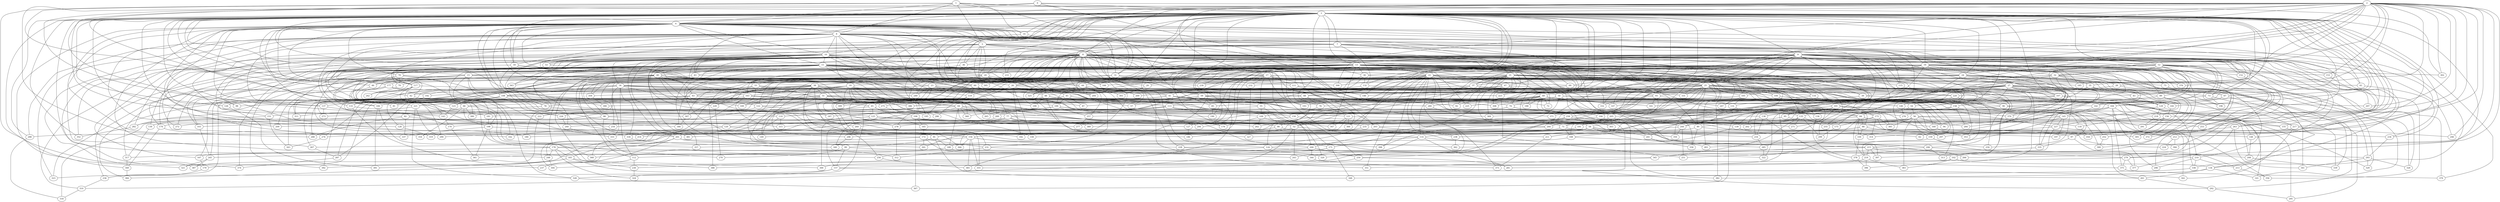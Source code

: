 strict graph "barabasi_albert_graph(400,3)" {
0;
1;
2;
3;
4;
5;
6;
7;
8;
9;
10;
11;
12;
13;
14;
15;
16;
17;
18;
19;
20;
21;
22;
23;
24;
25;
26;
27;
28;
29;
30;
31;
32;
33;
34;
35;
36;
37;
38;
39;
40;
41;
42;
43;
44;
45;
46;
47;
48;
49;
50;
51;
52;
53;
54;
55;
56;
57;
58;
59;
60;
61;
62;
63;
64;
65;
66;
67;
68;
69;
70;
71;
72;
73;
74;
75;
76;
77;
78;
79;
80;
81;
82;
83;
84;
85;
86;
87;
88;
89;
90;
91;
92;
93;
94;
95;
96;
97;
98;
99;
100;
101;
102;
103;
104;
105;
106;
107;
108;
109;
110;
111;
112;
113;
114;
115;
116;
117;
118;
119;
120;
121;
122;
123;
124;
125;
126;
127;
128;
129;
130;
131;
132;
133;
134;
135;
136;
137;
138;
139;
140;
141;
142;
143;
144;
145;
146;
147;
148;
149;
150;
151;
152;
153;
154;
155;
156;
157;
158;
159;
160;
161;
162;
163;
164;
165;
166;
167;
168;
169;
170;
171;
172;
173;
174;
175;
176;
177;
178;
179;
180;
181;
182;
183;
184;
185;
186;
187;
188;
189;
190;
191;
192;
193;
194;
195;
196;
197;
198;
199;
200;
201;
202;
203;
204;
205;
206;
207;
208;
209;
210;
211;
212;
213;
214;
215;
216;
217;
218;
219;
220;
221;
222;
223;
224;
225;
226;
227;
228;
229;
230;
231;
232;
233;
234;
235;
236;
237;
238;
239;
240;
241;
242;
243;
244;
245;
246;
247;
248;
249;
250;
251;
252;
253;
254;
255;
256;
257;
258;
259;
260;
261;
262;
263;
264;
265;
266;
267;
268;
269;
270;
271;
272;
273;
274;
275;
276;
277;
278;
279;
280;
281;
282;
283;
284;
285;
286;
287;
288;
289;
290;
291;
292;
293;
294;
295;
296;
297;
298;
299;
300;
301;
302;
303;
304;
305;
306;
307;
308;
309;
310;
311;
312;
313;
314;
315;
316;
317;
318;
319;
320;
321;
322;
323;
324;
325;
326;
327;
328;
329;
330;
331;
332;
333;
334;
335;
336;
337;
338;
339;
340;
341;
342;
343;
344;
345;
346;
347;
348;
349;
350;
351;
352;
353;
354;
355;
356;
357;
358;
359;
360;
361;
362;
363;
364;
365;
366;
367;
368;
369;
370;
371;
372;
373;
374;
375;
376;
377;
378;
379;
380;
381;
382;
383;
384;
385;
386;
387;
388;
389;
390;
391;
392;
393;
394;
395;
396;
397;
398;
399;
0 -- 334  [is_available=True, prob="0.237750380154"];
0 -- 3  [is_available=True, prob="0.80742834083"];
0 -- 4  [is_available=True, prob="0.268338736829"];
0 -- 302  [is_available=True, prob="0.249899820082"];
0 -- 30  [is_available=True, prob="0.834312093899"];
1 -- 3  [is_available=True, prob="1.0"];
1 -- 4  [is_available=True, prob="1.0"];
1 -- 5  [is_available=True, prob="1.0"];
1 -- 6  [is_available=True, prob="0.47204967684"];
1 -- 42  [is_available=True, prob="0.210148059477"];
1 -- 14  [is_available=True, prob="0.0699699851805"];
1 -- 387  [is_available=True, prob="0.156966044537"];
1 -- 110  [is_available=True, prob="1.0"];
1 -- 138  [is_available=True, prob="0.949975305709"];
1 -- 31  [is_available=True, prob="1.0"];
2 -- 258  [is_available=True, prob="1.0"];
2 -- 3  [is_available=True, prob="0.369786873216"];
2 -- 8  [is_available=True, prob="0.213693628305"];
2 -- 9  [is_available=True, prob="0.0264897063056"];
2 -- 138  [is_available=True, prob="1.0"];
2 -- 16  [is_available=True, prob="0.211185111238"];
2 -- 17  [is_available=True, prob="0.523317027693"];
2 -- 274  [is_available=True, prob="0.273914035552"];
2 -- 147  [is_available=True, prob="0.789133089731"];
2 -- 279  [is_available=True, prob="0.226683167481"];
2 -- 24  [is_available=True, prob="1.0"];
2 -- 153  [is_available=True, prob="0.446885661593"];
2 -- 27  [is_available=True, prob="1.0"];
2 -- 28  [is_available=True, prob="1.0"];
2 -- 32  [is_available=True, prob="1.0"];
2 -- 289  [is_available=True, prob="0.542360903952"];
2 -- 36  [is_available=True, prob="0.623101375373"];
2 -- 43  [is_available=True, prob="0.168558088263"];
2 -- 302  [is_available=True, prob="1.0"];
2 -- 306  [is_available=True, prob="1.0"];
2 -- 137  [is_available=True, prob="0.94103253362"];
2 -- 207  [is_available=True, prob="0.51397034194"];
2 -- 215  [is_available=True, prob="0.955710511659"];
2 -- 88  [is_available=True, prob="1.0"];
2 -- 217  [is_available=True, prob="0.91095362139"];
2 -- 354  [is_available=True, prob="0.000544442305698"];
2 -- 246  [is_available=True, prob="0.628694078815"];
2 -- 255  [is_available=True, prob="0.402116129776"];
3 -- 4  [is_available=True, prob="0.235768640478"];
3 -- 5  [is_available=True, prob="0.256113159202"];
3 -- 6  [is_available=True, prob="0.994674344531"];
3 -- 7  [is_available=True, prob="0.201720857627"];
3 -- 8  [is_available=True, prob="1.0"];
3 -- 9  [is_available=True, prob="1.0"];
3 -- 10  [is_available=True, prob="0.924394493302"];
3 -- 395  [is_available=True, prob="1.0"];
3 -- 12  [is_available=True, prob="1.0"];
3 -- 13  [is_available=True, prob="0.0388958885098"];
3 -- 14  [is_available=True, prob="1.0"];
3 -- 15  [is_available=True, prob="0.24335991014"];
3 -- 16  [is_available=True, prob="0.599849390884"];
3 -- 145  [is_available=True, prob="0.0383852991364"];
3 -- 18  [is_available=True, prob="0.923426820301"];
3 -- 19  [is_available=True, prob="0.227471930845"];
3 -- 24  [is_available=True, prob="0.620403470582"];
3 -- 132  [is_available=True, prob="0.167336607549"];
3 -- 156  [is_available=True, prob="0.894286655842"];
3 -- 29  [is_available=True, prob="1.0"];
3 -- 159  [is_available=True, prob="0.228816138838"];
3 -- 288  [is_available=True, prob="1.0"];
3 -- 162  [is_available=True, prob="0.111055761841"];
3 -- 35  [is_available=True, prob="1.0"];
3 -- 164  [is_available=True, prob="0.284642866126"];
3 -- 169  [is_available=True, prob="0.347419100955"];
3 -- 321  [is_available=True, prob="0.631113367889"];
3 -- 47  [is_available=True, prob="1.0"];
3 -- 52  [is_available=True, prob="0.137354722339"];
3 -- 201  [is_available=True, prob="0.797023644988"];
3 -- 180  [is_available=True, prob="1.0"];
3 -- 58  [is_available=True, prob="0.688713770142"];
3 -- 59  [is_available=True, prob="1.0"];
3 -- 60  [is_available=True, prob="0.552540145746"];
3 -- 61  [is_available=True, prob="0.577451384897"];
3 -- 224  [is_available=True, prob="0.796294179821"];
3 -- 346  [is_available=True, prob="1.0"];
3 -- 67  [is_available=True, prob="0.110434659796"];
3 -- 197  [is_available=True, prob="0.0588340960196"];
3 -- 199  [is_available=True, prob="0.936845994892"];
3 -- 140  [is_available=True, prob="1.0"];
3 -- 76  [is_available=True, prob="1.0"];
3 -- 205  [is_available=True, prob="0.768994584316"];
3 -- 352  [is_available=True, prob="0.239605828587"];
3 -- 185  [is_available=True, prob="0.517308478756"];
3 -- 332  [is_available=True, prob="0.616083702588"];
3 -- 218  [is_available=True, prob="1.0"];
3 -- 143  [is_available=True, prob="0.155371209242"];
3 -- 92  [is_available=True, prob="0.20253477151"];
3 -- 223  [is_available=True, prob="0.464228957992"];
3 -- 96  [is_available=True, prob="0.290081902256"];
3 -- 144  [is_available=True, prob="0.0693740432704"];
3 -- 226  [is_available=True, prob="1.0"];
3 -- 188  [is_available=True, prob="0.933150223913"];
3 -- 234  [is_available=True, prob="1.0"];
3 -- 107  [is_available=True, prob="0.23429365603"];
3 -- 146  [is_available=True, prob="0.868777346782"];
3 -- 113  [is_available=True, prob="0.605327022665"];
3 -- 371  [is_available=True, prob="0.316438162279"];
3 -- 117  [is_available=True, prob="1.0"];
3 -- 233  [is_available=True, prob="1.0"];
3 -- 248  [is_available=True, prob="0.988057511323"];
3 -- 379  [is_available=True, prob="0.83724465602"];
3 -- 124  [is_available=True, prob="0.27792129585"];
3 -- 126  [is_available=True, prob="0.77227840417"];
4 -- 5  [is_available=True, prob="0.537423795534"];
4 -- 6  [is_available=True, prob="1.0"];
4 -- 7  [is_available=True, prob="1.0"];
4 -- 10  [is_available=True, prob="0.0119881773438"];
4 -- 11  [is_available=True, prob="0.513535221817"];
4 -- 14  [is_available=True, prob="0.625485051564"];
4 -- 16  [is_available=True, prob="1.0"];
4 -- 18  [is_available=True, prob="0.552894157679"];
4 -- 284  [is_available=True, prob="1.0"];
4 -- 286  [is_available=True, prob="0.930686898515"];
4 -- 31  [is_available=True, prob="0.945598424065"];
4 -- 34  [is_available=True, prob="1.0"];
4 -- 198  [is_available=True, prob="0.15570457434"];
4 -- 42  [is_available=True, prob="0.873493531486"];
4 -- 257  [is_available=True, prob="0.0203618597963"];
4 -- 46  [is_available=True, prob="0.397331256846"];
4 -- 349  [is_available=True, prob="1.0"];
4 -- 50  [is_available=True, prob="0.450340834541"];
4 -- 128  [is_available=True, prob="0.0903223596196"];
4 -- 182  [is_available=True, prob="0.981745965893"];
4 -- 183  [is_available=True, prob="0.349842136413"];
4 -- 316  [is_available=True, prob="0.707076406172"];
4 -- 194  [is_available=True, prob="0.990649603031"];
4 -- 267  [is_available=True, prob="0.350401567332"];
4 -- 70  [is_available=True, prob="0.313612634381"];
4 -- 73  [is_available=True, prob="0.16899359595"];
4 -- 226  [is_available=True, prob="0.020731750859"];
4 -- 78  [is_available=True, prob="0.807070277721"];
4 -- 209  [is_available=True, prob="1.0"];
4 -- 212  [is_available=True, prob="0.677632717425"];
4 -- 85  [is_available=True, prob="0.199520135587"];
4 -- 216  [is_available=True, prob="1.0"];
4 -- 221  [is_available=True, prob="0.880262612615"];
4 -- 351  [is_available=True, prob="1.0"];
4 -- 98  [is_available=True, prob="1.0"];
4 -- 115  [is_available=True, prob="0.495046385066"];
4 -- 125  [is_available=True, prob="1.0"];
5 -- 167  [is_available=True, prob="0.567171002467"];
5 -- 8  [is_available=True, prob="1.0"];
5 -- 393  [is_available=True, prob="0.66408015567"];
5 -- 203  [is_available=True, prob="0.567606474658"];
5 -- 264  [is_available=True, prob="0.123032140736"];
5 -- 82  [is_available=True, prob="0.858139177949"];
5 -- 53  [is_available=True, prob="0.521545895569"];
5 -- 310  [is_available=True, prob="0.668754816291"];
5 -- 153  [is_available=True, prob="1.0"];
5 -- 36  [is_available=True, prob="0.30644154843"];
5 -- 59  [is_available=True, prob="0.937931878547"];
5 -- 231  [is_available=True, prob="0.787495081573"];
6 -- 134  [is_available=True, prob="0.491965802442"];
6 -- 7  [is_available=True, prob="1.0"];
6 -- 137  [is_available=True, prob="0.926456627488"];
6 -- 10  [is_available=True, prob="0.977547560779"];
6 -- 18  [is_available=True, prob="0.979835719832"];
6 -- 19  [is_available=True, prob="1.0"];
6 -- 22  [is_available=True, prob="0.98146306586"];
6 -- 26  [is_available=True, prob="0.711847623537"];
6 -- 31  [is_available=True, prob="0.167043609951"];
6 -- 288  [is_available=True, prob="1.0"];
6 -- 33  [is_available=True, prob="1.0"];
6 -- 41  [is_available=True, prob="0.705082342264"];
6 -- 170  [is_available=True, prob="0.033787425865"];
6 -- 48  [is_available=True, prob="1.0"];
6 -- 177  [is_available=True, prob="0.354109706203"];
6 -- 179  [is_available=True, prob="1.0"];
6 -- 56  [is_available=True, prob="0.506428961885"];
6 -- 60  [is_available=True, prob="0.887259669232"];
6 -- 323  [is_available=True, prob="1.0"];
6 -- 74  [is_available=True, prob="0.0885647545654"];
6 -- 204  [is_available=True, prob="0.0417946487296"];
6 -- 352  [is_available=True, prob="0.38526941806"];
6 -- 117  [is_available=True, prob="0.312578386845"];
6 -- 374  [is_available=True, prob="0.85969086926"];
6 -- 119  [is_available=True, prob="0.451499515021"];
7 -- 161  [is_available=True, prob="0.409307538553"];
7 -- 38  [is_available=True, prob="0.191483820111"];
7 -- 9  [is_available=True, prob="0.675295745496"];
7 -- 151  [is_available=True, prob="0.498998763183"];
7 -- 12  [is_available=True, prob="0.0490806063074"];
7 -- 241  [is_available=True, prob="0.353471173527"];
7 -- 20  [is_available=True, prob="0.216450834202"];
7 -- 21  [is_available=True, prob="0.736136917798"];
7 -- 246  [is_available=True, prob="0.476817401007"];
7 -- 23  [is_available=True, prob="1.0"];
7 -- 132  [is_available=True, prob="1.0"];
7 -- 282  [is_available=True, prob="0.350220592554"];
8 -- 388  [is_available=True, prob="0.178901225708"];
8 -- 263  [is_available=True, prob="0.7011456728"];
8 -- 392  [is_available=True, prob="0.294379478586"];
8 -- 393  [is_available=True, prob="1.0"];
8 -- 11  [is_available=True, prob="1.0"];
8 -- 140  [is_available=True, prob="0.414571986838"];
8 -- 13  [is_available=True, prob="1.0"];
8 -- 17  [is_available=True, prob="1.0"];
8 -- 146  [is_available=True, prob="0.590272040401"];
8 -- 19  [is_available=True, prob="0.495877527893"];
8 -- 20  [is_available=True, prob="0.474914534986"];
8 -- 22  [is_available=True, prob="0.498500376702"];
8 -- 24  [is_available=True, prob="0.177221000945"];
8 -- 26  [is_available=True, prob="0.95429859391"];
8 -- 325  [is_available=True, prob="0.429518981308"];
8 -- 33  [is_available=True, prob="0.442971424562"];
8 -- 36  [is_available=True, prob="1.0"];
8 -- 38  [is_available=True, prob="1.0"];
8 -- 39  [is_available=True, prob="0.457005098702"];
8 -- 40  [is_available=True, prob="1.0"];
8 -- 47  [is_available=True, prob="1.0"];
8 -- 308  [is_available=True, prob="0.193113867068"];
8 -- 53  [is_available=True, prob="0.877168377121"];
8 -- 312  [is_available=True, prob="0.0381364664035"];
8 -- 57  [is_available=True, prob="0.814091860658"];
8 -- 223  [is_available=True, prob="0.925555790488"];
8 -- 193  [is_available=True, prob="0.0753128657789"];
8 -- 195  [is_available=True, prob="0.371613154466"];
8 -- 69  [is_available=True, prob="0.104466258297"];
8 -- 70  [is_available=True, prob="0.8894023314"];
8 -- 75  [is_available=True, prob="0.914597804074"];
8 -- 269  [is_available=True, prob="0.4148521378"];
8 -- 80  [is_available=True, prob="0.598723776391"];
8 -- 249  [is_available=True, prob="0.377469072945"];
8 -- 228  [is_available=True, prob="1.0"];
8 -- 335  [is_available=True, prob="0.0275452164628"];
8 -- 93  [is_available=True, prob="0.503832064659"];
8 -- 130  [is_available=True, prob="1.0"];
8 -- 97  [is_available=True, prob="0.83418277859"];
8 -- 148  [is_available=True, prob="0.428517078261"];
8 -- 229  [is_available=True, prob="0.255931247417"];
8 -- 131  [is_available=True, prob="0.632732466386"];
8 -- 166  [is_available=True, prob="1.0"];
8 -- 102  [is_available=True, prob="0.0822441497871"];
8 -- 357  [is_available=True, prob="0.934730167029"];
8 -- 105  [is_available=True, prob="0.849818158672"];
8 -- 106  [is_available=True, prob="0.0454539974635"];
8 -- 363  [is_available=True, prob="0.420944922895"];
8 -- 111  [is_available=True, prob="0.861593065741"];
8 -- 240  [is_available=True, prob="0.203453372036"];
8 -- 116  [is_available=True, prob="0.510716970982"];
8 -- 374  [is_available=True, prob="0.243924123891"];
8 -- 233  [is_available=True, prob="0.494527424495"];
8 -- 121  [is_available=True, prob="1.0"];
8 -- 123  [is_available=True, prob="0.00131434032519"];
9 -- 12  [is_available=True, prob="0.416481155699"];
9 -- 13  [is_available=True, prob="0.570908181105"];
9 -- 21  [is_available=True, prob="0.60996730884"];
9 -- 23  [is_available=True, prob="0.832493759684"];
9 -- 152  [is_available=True, prob="0.847250254793"];
9 -- 155  [is_available=True, prob="1.0"];
9 -- 29  [is_available=True, prob="1.0"];
9 -- 325  [is_available=True, prob="1.0"];
9 -- 27  [is_available=True, prob="0.937394506271"];
9 -- 37  [is_available=True, prob="0.516885455023"];
9 -- 263  [is_available=True, prob="0.20668745805"];
9 -- 44  [is_available=True, prob="0.735378412399"];
9 -- 49  [is_available=True, prob="0.384558659419"];
9 -- 54  [is_available=True, prob="0.614750651003"];
9 -- 185  [is_available=True, prob="1.0"];
9 -- 61  [is_available=True, prob="0.87940291779"];
9 -- 68  [is_available=True, prob="0.134989125496"];
9 -- 69  [is_available=True, prob="0.404178453295"];
9 -- 70  [is_available=True, prob="0.165977240981"];
9 -- 200  [is_available=True, prob="1.0"];
9 -- 331  [is_available=True, prob="0.65725407619"];
9 -- 204  [is_available=True, prob="0.633137718678"];
9 -- 207  [is_available=True, prob="0.807388264422"];
9 -- 336  [is_available=True, prob="0.765507905796"];
9 -- 211  [is_available=True, prob="1.0"];
9 -- 95  [is_available=True, prob="1.0"];
9 -- 228  [is_available=True, prob="0.814857433054"];
9 -- 101  [is_available=True, prob="0.33366454025"];
9 -- 230  [is_available=True, prob="1.0"];
9 -- 367  [is_available=True, prob="0.511823308986"];
9 -- 115  [is_available=True, prob="0.0245781997972"];
9 -- 376  [is_available=True, prob="0.974147791894"];
9 -- 250  [is_available=True, prob="0.235643221755"];
9 -- 379  [is_available=True, prob="0.878750038449"];
10 -- 11  [is_available=True, prob="1.0"];
10 -- 150  [is_available=True, prob="0.83106572806"];
10 -- 152  [is_available=True, prob="0.1218289445"];
10 -- 25  [is_available=True, prob="0.285535730357"];
10 -- 363  [is_available=True, prob="0.575317027478"];
10 -- 260  [is_available=True, prob="0.390196451177"];
10 -- 32  [is_available=True, prob="0.619347799891"];
10 -- 34  [is_available=True, prob="1.0"];
10 -- 38  [is_available=True, prob="0.562576801986"];
10 -- 43  [is_available=True, prob="0.564386610541"];
10 -- 45  [is_available=True, prob="0.304318684221"];
10 -- 174  [is_available=True, prob="0.825335743345"];
10 -- 53  [is_available=True, prob="0.861291702078"];
10 -- 201  [is_available=True, prob="0.143962958221"];
10 -- 73  [is_available=True, prob="0.923951441609"];
10 -- 330  [is_available=True, prob="0.376232162193"];
10 -- 290  [is_available=True, prob="1.0"];
10 -- 79  [is_available=True, prob="0.260944345838"];
10 -- 225  [is_available=True, prob="0.303224838213"];
10 -- 98  [is_available=True, prob="0.86353842802"];
10 -- 107  [is_available=True, prob="0.522798277985"];
10 -- 239  [is_available=True, prob="1.0"];
10 -- 114  [is_available=True, prob="1.0"];
10 -- 244  [is_available=True, prob="0.0575577331039"];
10 -- 117  [is_available=True, prob="0.170155970506"];
10 -- 381  [is_available=True, prob="0.281831166615"];
10 -- 299  [is_available=True, prob="0.154181790778"];
11 -- 300  [is_available=True, prob="0.744396492881"];
11 -- 273  [is_available=True, prob="0.587335229146"];
11 -- 337  [is_available=True, prob="0.813899427815"];
11 -- 15  [is_available=True, prob="1.0"];
11 -- 272  [is_available=True, prob="0.747391747921"];
11 -- 17  [is_available=True, prob="0.989635405739"];
11 -- 20  [is_available=True, prob="1.0"];
11 -- 369  [is_available=True, prob="0.67355334631"];
11 -- 40  [is_available=True, prob="0.312594666708"];
11 -- 44  [is_available=True, prob="1.0"];
11 -- 301  [is_available=True, prob="1.0"];
11 -- 174  [is_available=True, prob="0.142079317014"];
11 -- 176  [is_available=True, prob="0.901095567243"];
11 -- 136  [is_available=True, prob="0.812246170039"];
11 -- 180  [is_available=True, prob="0.749420074455"];
11 -- 181  [is_available=True, prob="0.287125282276"];
11 -- 311  [is_available=True, prob="0.188376442448"];
11 -- 57  [is_available=True, prob="0.0685503383386"];
11 -- 187  [is_available=True, prob="0.761443057814"];
11 -- 190  [is_available=True, prob="0.988675070831"];
11 -- 81  [is_available=True, prob="0.334213338658"];
11 -- 213  [is_available=True, prob="0.162388987007"];
11 -- 399  [is_available=True, prob="0.294898008905"];
11 -- 220  [is_available=True, prob="0.116537477906"];
11 -- 103  [is_available=True, prob="0.0722499974486"];
11 -- 232  [is_available=True, prob="1.0"];
11 -- 233  [is_available=True, prob="0.040747462004"];
11 -- 236  [is_available=True, prob="1.0"];
11 -- 370  [is_available=True, prob="0.303370596463"];
11 -- 366  [is_available=True, prob="1.0"];
11 -- 296  [is_available=True, prob="0.644156232146"];
11 -- 242  [is_available=True, prob="0.956753981918"];
12 -- 32  [is_available=True, prob="0.704170248439"];
12 -- 164  [is_available=True, prob="0.333401889901"];
12 -- 326  [is_available=True, prob="1.0"];
12 -- 269  [is_available=True, prob="1.0"];
12 -- 356  [is_available=True, prob="0.0638647892679"];
12 -- 255  [is_available=True, prob="0.964606054581"];
12 -- 369  [is_available=True, prob="0.497641623955"];
12 -- 83  [is_available=True, prob="0.4661988071"];
12 -- 196  [is_available=True, prob="0.00892016082951"];
12 -- 91  [is_available=True, prob="0.260042479512"];
12 -- 253  [is_available=True, prob="0.629011560625"];
12 -- 127  [is_available=True, prob="0.0048043928264"];
13 -- 133  [is_available=True, prob="0.174192450008"];
13 -- 135  [is_available=True, prob="0.107642080716"];
13 -- 395  [is_available=True, prob="1.0"];
13 -- 396  [is_available=True, prob="1.0"];
13 -- 15  [is_available=True, prob="0.325956244709"];
13 -- 21  [is_available=True, prob="0.64671867614"];
13 -- 25  [is_available=True, prob="0.146028264299"];
13 -- 30  [is_available=True, prob="1.0"];
13 -- 41  [is_available=True, prob="1.0"];
13 -- 43  [is_available=True, prob="0.797528337649"];
13 -- 178  [is_available=True, prob="0.588204105242"];
13 -- 302  [is_available=True, prob="0.0783415492066"];
13 -- 50  [is_available=True, prob="0.373105247654"];
13 -- 60  [is_available=True, prob="0.931643669259"];
13 -- 326  [is_available=True, prob="0.999689668802"];
13 -- 72  [is_available=True, prob="0.590995616722"];
13 -- 202  [is_available=True, prob="0.0227251991807"];
13 -- 84  [is_available=True, prob="1.0"];
13 -- 86  [is_available=True, prob="0.205610189434"];
13 -- 89  [is_available=True, prob="1.0"];
13 -- 346  [is_available=True, prob="0.455295516561"];
13 -- 347  [is_available=True, prob="0.693822407953"];
13 -- 93  [is_available=True, prob="1.0"];
13 -- 94  [is_available=True, prob="1.0"];
13 -- 100  [is_available=True, prob="0.491172390131"];
13 -- 101  [is_available=True, prob="0.163353755099"];
13 -- 103  [is_available=True, prob="0.572370811459"];
13 -- 235  [is_available=True, prob="1.0"];
13 -- 364  [is_available=True, prob="0.215474477333"];
13 -- 365  [is_available=True, prob="0.677476396915"];
13 -- 239  [is_available=True, prob="0.576859633629"];
13 -- 116  [is_available=True, prob="0.28995308783"];
13 -- 247  [is_available=True, prob="0.523956129289"];
13 -- 122  [is_available=True, prob="0.70377279626"];
13 -- 382  [is_available=True, prob="0.0105372790251"];
13 -- 127  [is_available=True, prob="0.227864558491"];
14 -- 390  [is_available=True, prob="1.0"];
14 -- 358  [is_available=True, prob="0.483309724856"];
15 -- 389  [is_available=True, prob="0.573682915365"];
15 -- 198  [is_available=True, prob="0.966331197103"];
15 -- 328  [is_available=True, prob="0.90550742487"];
15 -- 108  [is_available=True, prob="0.372797184844"];
15 -- 245  [is_available=True, prob="0.337191248054"];
15 -- 23  [is_available=True, prob="1.0"];
15 -- 184  [is_available=True, prob="1.0"];
15 -- 185  [is_available=True, prob="0.27441494522"];
15 -- 27  [is_available=True, prob="0.942501409187"];
15 -- 151  [is_available=True, prob="1.0"];
16 -- 394  [is_available=True, prob="1.0"];
16 -- 258  [is_available=True, prob="0.202550008321"];
16 -- 22  [is_available=True, prob="0.399570251906"];
16 -- 152  [is_available=True, prob="0.896105099624"];
16 -- 153  [is_available=True, prob="1.0"];
16 -- 282  [is_available=True, prob="0.992993719422"];
16 -- 30  [is_available=True, prob="0.606500302549"];
16 -- 160  [is_available=True, prob="0.216356714205"];
16 -- 167  [is_available=True, prob="0.873325292673"];
16 -- 175  [is_available=True, prob="1.0"];
16 -- 305  [is_available=True, prob="0.463157377866"];
16 -- 64  [is_available=True, prob="0.355636569076"];
16 -- 329  [is_available=True, prob="0.0423709765875"];
16 -- 75  [is_available=True, prob="0.618108644059"];
16 -- 89  [is_available=True, prob="0.460706965509"];
16 -- 229  [is_available=True, prob="1.0"];
16 -- 105  [is_available=True, prob="0.185054141026"];
16 -- 112  [is_available=True, prob="0.83787189458"];
16 -- 244  [is_available=True, prob="0.520471759615"];
16 -- 119  [is_available=True, prob="0.278394011581"];
16 -- 376  [is_available=True, prob="0.277800083488"];
16 -- 123  [is_available=True, prob="0.056411220909"];
16 -- 253  [is_available=True, prob="1.0"];
17 -- 193  [is_available=True, prob="0.999774306237"];
17 -- 164  [is_available=True, prob="0.238184956265"];
17 -- 294  [is_available=True, prob="0.0527071629423"];
17 -- 359  [is_available=True, prob="1.0"];
17 -- 34  [is_available=True, prob="0.467560359472"];
17 -- 111  [is_available=True, prob="0.451016472542"];
17 -- 144  [is_available=True, prob="0.964362026299"];
17 -- 104  [is_available=True, prob="1.0"];
17 -- 84  [is_available=True, prob="0.452240923104"];
17 -- 86  [is_available=True, prob="0.668024687459"];
17 -- 55  [is_available=True, prob="0.40151136277"];
17 -- 186  [is_available=True, prob="1.0"];
17 -- 239  [is_available=True, prob="1.0"];
17 -- 188  [is_available=True, prob="1.0"];
17 -- 232  [is_available=True, prob="0.48892405884"];
17 -- 190  [is_available=True, prob="1.0"];
18 -- 386  [is_available=True, prob="1.0"];
18 -- 40  [is_available=True, prob="0.0118717201381"];
18 -- 78  [is_available=True, prob="1.0"];
18 -- 272  [is_available=True, prob="0.923251732054"];
18 -- 28  [is_available=True, prob="0.55021438803"];
19 -- 64  [is_available=True, prob="0.889187194893"];
19 -- 265  [is_available=True, prob="0.261402251119"];
19 -- 106  [is_available=True, prob="0.096269487923"];
19 -- 360  [is_available=True, prob="1.0"];
19 -- 163  [is_available=True, prob="0.892256065134"];
19 -- 149  [is_available=True, prob="0.774888606952"];
19 -- 87  [is_available=True, prob="1.0"];
19 -- 287  [is_available=True, prob="0.995490440221"];
19 -- 195  [is_available=True, prob="0.249150094844"];
20 -- 33  [is_available=True, prob="0.860938211728"];
20 -- 359  [is_available=True, prob="0.599090797679"];
20 -- 69  [is_available=True, prob="0.407116684894"];
20 -- 166  [is_available=True, prob="1.0"];
20 -- 307  [is_available=True, prob="1.0"];
20 -- 147  [is_available=True, prob="1.0"];
21 -- 173  [is_available=True, prob="0.00720668154611"];
21 -- 154  [is_available=True, prob="0.373765705538"];
21 -- 158  [is_available=True, prob="1.0"];
21 -- 35  [is_available=True, prob="1.0"];
21 -- 37  [is_available=True, prob="1.0"];
21 -- 171  [is_available=True, prob="0.256257164666"];
21 -- 45  [is_available=True, prob="0.81705508414"];
21 -- 46  [is_available=True, prob="0.800965429134"];
21 -- 49  [is_available=True, prob="0.519450741552"];
21 -- 52  [is_available=True, prob="0.143992210892"];
21 -- 313  [is_available=True, prob="0.0186356959071"];
21 -- 317  [is_available=True, prob="0.169841071986"];
21 -- 67  [is_available=True, prob="0.368525820781"];
21 -- 71  [is_available=True, prob="0.695393906441"];
21 -- 87  [is_available=True, prob="0.652379719031"];
21 -- 90  [is_available=True, prob="0.626217325145"];
21 -- 104  [is_available=True, prob="0.245936757411"];
21 -- 232  [is_available=True, prob="0.0703843913128"];
21 -- 114  [is_available=True, prob="0.236192028419"];
21 -- 372  [is_available=True, prob="0.923220373264"];
22 -- 398  [is_available=True, prob="1.0"];
22 -- 277  [is_available=True, prob="1.0"];
22 -- 278  [is_available=True, prob="0.278483325954"];
22 -- 280  [is_available=True, prob="0.843588166432"];
22 -- 26  [is_available=True, prob="1.0"];
22 -- 285  [is_available=True, prob="1.0"];
22 -- 47  [is_available=True, prob="0.822463427904"];
22 -- 306  [is_available=True, prob="0.694092737694"];
22 -- 115  [is_available=True, prob="0.0118192110725"];
22 -- 61  [is_available=True, prob="0.618861102336"];
22 -- 373  [is_available=True, prob="0.549414285417"];
22 -- 68  [is_available=True, prob="0.172395191614"];
22 -- 332  [is_available=True, prob="0.053984463301"];
22 -- 79  [is_available=True, prob="0.467293732634"];
22 -- 382  [is_available=True, prob="0.350902464263"];
22 -- 351  [is_available=True, prob="1.0"];
22 -- 101  [is_available=True, prob="0.374998122736"];
22 -- 102  [is_available=True, prob="1.0"];
22 -- 29  [is_available=True, prob="0.823152813992"];
22 -- 238  [is_available=True, prob="1.0"];
22 -- 243  [is_available=True, prob="0.81889179529"];
22 -- 366  [is_available=True, prob="1.0"];
22 -- 120  [is_available=True, prob="1.0"];
22 -- 254  [is_available=True, prob="1.0"];
23 -- 67  [is_available=True, prob="1.0"];
23 -- 298  [is_available=True, prob="0.461198150519"];
23 -- 267  [is_available=True, prob="0.736707424525"];
23 -- 45  [is_available=True, prob="0.593923481968"];
23 -- 83  [is_available=True, prob="0.540127021254"];
23 -- 249  [is_available=True, prob="0.19428420998"];
23 -- 250  [is_available=True, prob="0.693692297614"];
23 -- 187  [is_available=True, prob="0.239467795049"];
24 -- 192  [is_available=True, prob="1.0"];
24 -- 384  [is_available=True, prob="0.70607932999"];
24 -- 339  [is_available=True, prob="0.24181776382"];
24 -- 75  [is_available=True, prob="1.0"];
24 -- 76  [is_available=True, prob="0.445767536192"];
24 -- 322  [is_available=True, prob="0.138191122533"];
24 -- 333  [is_available=True, prob="0.578607965641"];
24 -- 210  [is_available=True, prob="0.0135523590629"];
24 -- 99  [is_available=True, prob="1.0"];
24 -- 376  [is_available=True, prob="1.0"];
24 -- 25  [is_available=True, prob="0.128257089402"];
24 -- 335  [is_available=True, prob="0.482493004062"];
24 -- 28  [is_available=True, prob="0.0216407927096"];
25 -- 129  [is_available=True, prob="0.646095742834"];
25 -- 260  [is_available=True, prob="0.318178066245"];
25 -- 275  [is_available=True, prob="0.295313175148"];
25 -- 160  [is_available=True, prob="0.461335334349"];
25 -- 39  [is_available=True, prob="0.361260844344"];
25 -- 173  [is_available=True, prob="0.451067220762"];
25 -- 48  [is_available=True, prob="0.294911273039"];
25 -- 52  [is_available=True, prob="1.0"];
25 -- 181  [is_available=True, prob="0.840715201922"];
25 -- 56  [is_available=True, prob="0.483565194698"];
25 -- 71  [is_available=True, prob="0.00783291019228"];
25 -- 74  [is_available=True, prob="0.233630087398"];
25 -- 331  [is_available=True, prob="0.214591714495"];
25 -- 80  [is_available=True, prob="0.693963871197"];
25 -- 219  [is_available=True, prob="0.259643050497"];
25 -- 93  [is_available=True, prob="1.0"];
25 -- 350  [is_available=True, prob="0.179236292154"];
25 -- 353  [is_available=True, prob="0.199367757128"];
25 -- 105  [is_available=True, prob="0.301398214052"];
25 -- 109  [is_available=True, prob="0.755395666381"];
26 -- 65  [is_available=True, prob="0.800534713899"];
26 -- 97  [is_available=True, prob="0.32079287185"];
26 -- 204  [is_available=True, prob="0.0990587833918"];
26 -- 338  [is_available=True, prob="1.0"];
26 -- 182  [is_available=True, prob="1.0"];
27 -- 129  [is_available=True, prob="0.660752668981"];
27 -- 259  [is_available=True, prob="0.382638132692"];
27 -- 292  [is_available=True, prob="0.427122552666"];
27 -- 262  [is_available=True, prob="0.70152768639"];
27 -- 134  [is_available=True, prob="0.785879350965"];
27 -- 39  [is_available=True, prob="1.0"];
27 -- 107  [is_available=True, prob="0.467595813964"];
27 -- 257  [is_available=True, prob="0.718306672842"];
27 -- 194  [is_available=True, prob="0.249368147504"];
27 -- 51  [is_available=True, prob="0.160017732411"];
27 -- 89  [is_available=True, prob="0.827316619112"];
27 -- 62  [is_available=True, prob="1.0"];
27 -- 95  [is_available=True, prob="1.0"];
28 -- 266  [is_available=True, prob="1.0"];
28 -- 220  [is_available=True, prob="0.00932149955428"];
29 -- 393  [is_available=True, prob="0.669545902795"];
30 -- 132  [is_available=True, prob="0.566661527638"];
30 -- 360  [is_available=True, prob="1.0"];
30 -- 55  [is_available=True, prob="1.0"];
30 -- 283  [is_available=True, prob="0.246402183643"];
31 -- 199  [is_available=True, prob="0.224550526807"];
31 -- 306  [is_available=True, prob="0.214513930847"];
31 -- 58  [is_available=True, prob="1.0"];
31 -- 222  [is_available=True, prob="0.642367682167"];
32 -- 35  [is_available=True, prob="0.190642979776"];
32 -- 37  [is_available=True, prob="0.891220370532"];
32 -- 166  [is_available=True, prob="0.0904072163224"];
32 -- 168  [is_available=True, prob="0.962457267428"];
32 -- 236  [is_available=True, prob="0.243851702487"];
32 -- 141  [is_available=True, prob="0.158234484687"];
32 -- 370  [is_available=True, prob="0.157955348004"];
32 -- 293  [is_available=True, prob="1.0"];
33 -- 289  [is_available=True, prob="0.313441892526"];
33 -- 116  [is_available=True, prob="0.463011572192"];
33 -- 214  [is_available=True, prob="0.988890896652"];
33 -- 315  [is_available=True, prob="0.806793532066"];
33 -- 63  [is_available=True, prob="0.405692616151"];
34 -- 275  [is_available=True, prob="0.327910438628"];
34 -- 41  [is_available=True, prob="1.0"];
34 -- 108  [is_available=True, prob="0.0173318179037"];
34 -- 334  [is_available=True, prob="1.0"];
34 -- 112  [is_available=True, prob="0.483052906565"];
34 -- 50  [is_available=True, prob="1.0"];
34 -- 51  [is_available=True, prob="1.0"];
34 -- 311  [is_available=True, prob="0.518591262584"];
34 -- 249  [is_available=True, prob="1.0"];
34 -- 380  [is_available=True, prob="0.945399201551"];
35 -- 54  [is_available=True, prob="1.0"];
35 -- 42  [is_available=True, prob="0.738438100319"];
35 -- 142  [is_available=True, prob="0.182635510462"];
35 -- 118  [is_available=True, prob="0.461914285345"];
36 -- 48  [is_available=True, prob="0.648437127162"];
36 -- 163  [is_available=True, prob="0.512160968846"];
37 -- 96  [is_available=True, prob="1.0"];
37 -- 359  [is_available=True, prob="0.162471595894"];
37 -- 59  [is_available=True, prob="0.14342315161"];
37 -- 156  [is_available=True, prob="1.0"];
37 -- 126  [is_available=True, prob="1.0"];
38 -- 172  [is_available=True, prob="1.0"];
38 -- 192  [is_available=True, prob="0.101904056138"];
38 -- 256  [is_available=True, prob="0.184639484482"];
38 -- 262  [is_available=True, prob="0.981472337002"];
38 -- 73  [is_available=True, prob="0.150497933156"];
38 -- 331  [is_available=True, prob="1.0"];
38 -- 108  [is_available=True, prob="0.633601489995"];
38 -- 223  [is_available=True, prob="0.357062687006"];
38 -- 175  [is_available=True, prob="1.0"];
38 -- 319  [is_available=True, prob="1.0"];
38 -- 338  [is_available=True, prob="0.665589540325"];
38 -- 51  [is_available=True, prob="0.175565650203"];
38 -- 307  [is_available=True, prob="0.171239554261"];
38 -- 169  [is_available=True, prob="0.681522594207"];
38 -- 292  [is_available=True, prob="0.515713605134"];
38 -- 91  [is_available=True, prob="1.0"];
38 -- 63  [is_available=True, prob="1.0"];
39 -- 144  [is_available=True, prob="1.0"];
39 -- 113  [is_available=True, prob="0.106970854419"];
40 -- 65  [is_available=True, prob="0.0453902063752"];
40 -- 66  [is_available=True, prob="0.168096051581"];
40 -- 163  [is_available=True, prob="1.0"];
40 -- 265  [is_available=True, prob="0.92790426015"];
40 -- 44  [is_available=True, prob="0.938602632737"];
40 -- 46  [is_available=True, prob="1.0"];
40 -- 209  [is_available=True, prob="0.837762039922"];
40 -- 83  [is_available=True, prob="0.92292639115"];
40 -- 214  [is_available=True, prob="1.0"];
40 -- 184  [is_available=True, prob="0.959548044191"];
40 -- 122  [is_available=True, prob="0.307372335915"];
40 -- 363  [is_available=True, prob="0.0827142505159"];
40 -- 395  [is_available=True, prob="0.158785333233"];
40 -- 63  [is_available=True, prob="1.0"];
41 -- 96  [is_available=True, prob="0.696322706621"];
41 -- 202  [is_available=True, prob="0.938681490719"];
41 -- 333  [is_available=True, prob="0.481213536461"];
41 -- 81  [is_available=True, prob="0.328004727918"];
41 -- 82  [is_available=True, prob="1.0"];
41 -- 309  [is_available=True, prob="0.821029539505"];
41 -- 55  [is_available=True, prob="1.0"];
41 -- 252  [is_available=True, prob="0.297321134721"];
41 -- 94  [is_available=True, prob="0.106535849795"];
42 -- 162  [is_available=True, prob="1.0"];
43 -- 177  [is_available=True, prob="0.928905794039"];
43 -- 111  [is_available=True, prob="1.0"];
44 -- 68  [is_available=True, prob="1.0"];
44 -- 325  [is_available=True, prob="0.492405319037"];
44 -- 364  [is_available=True, prob="0.7998619889"];
44 -- 269  [is_available=True, prob="0.849914084019"];
44 -- 136  [is_available=True, prob="0.92763681614"];
45 -- 100  [is_available=True, prob="0.921964120643"];
45 -- 54  [is_available=True, prob="0.962012073379"];
45 -- 87  [is_available=True, prob="0.125907188076"];
45 -- 123  [is_available=True, prob="0.790826878107"];
45 -- 92  [is_available=True, prob="1.0"];
45 -- 74  [is_available=True, prob="0.487702381462"];
45 -- 149  [is_available=True, prob="1.0"];
46 -- 143  [is_available=True, prob="0.40739069392"];
47 -- 225  [is_available=True, prob="0.944827090418"];
47 -- 268  [is_available=True, prob="0.896889871401"];
47 -- 210  [is_available=True, prob="0.754926741576"];
47 -- 49  [is_available=True, prob="1.0"];
47 -- 146  [is_available=True, prob="0.004933144307"];
47 -- 92  [is_available=True, prob="1.0"];
48 -- 199  [is_available=True, prob="0.000259454401631"];
48 -- 324  [is_available=True, prob="0.940688092226"];
48 -- 139  [is_available=True, prob="0.930839102554"];
48 -- 280  [is_available=True, prob="0.604284869309"];
48 -- 184  [is_available=True, prob="1.0"];
48 -- 186  [is_available=True, prob="0.430787742531"];
49 -- 161  [is_available=True, prob="0.825341368913"];
49 -- 66  [is_available=True, prob="0.101464181782"];
49 -- 131  [is_available=True, prob="0.458197309831"];
49 -- 193  [is_available=True, prob="0.444800092279"];
49 -- 72  [is_available=True, prob="0.139768089589"];
49 -- 225  [is_available=True, prob="1.0"];
49 -- 140  [is_available=True, prob="1.0"];
49 -- 98  [is_available=True, prob="0.181123909782"];
49 -- 141  [is_available=True, prob="0.175658623455"];
49 -- 145  [is_available=True, prob="1.0"];
49 -- 205  [is_available=True, prob="1.0"];
49 -- 308  [is_available=True, prob="0.226922491347"];
49 -- 88  [is_available=True, prob="0.314136259416"];
49 -- 57  [is_available=True, prob="0.692411683416"];
49 -- 188  [is_available=True, prob="0.613522579302"];
49 -- 157  [is_available=True, prob="0.333243229014"];
49 -- 62  [is_available=True, prob="0.956877592146"];
50 -- 261  [is_available=True, prob="0.88239916469"];
50 -- 390  [is_available=True, prob="0.0626532777713"];
50 -- 135  [is_available=True, prob="0.13845840482"];
50 -- 207  [is_available=True, prob="0.753421601989"];
50 -- 280  [is_available=True, prob="0.81861611881"];
50 -- 248  [is_available=True, prob="0.543701840459"];
50 -- 90  [is_available=True, prob="0.592331803175"];
51 -- 64  [is_available=True, prob="0.22794507958"];
51 -- 321  [is_available=True, prob="0.101327922183"];
51 -- 99  [is_available=True, prob="0.907918968866"];
51 -- 169  [is_available=True, prob="0.107289189549"];
51 -- 258  [is_available=True, prob="1.0"];
51 -- 240  [is_available=True, prob="0.0106083023142"];
51 -- 336  [is_available=True, prob="0.20830095274"];
51 -- 309  [is_available=True, prob="1.0"];
51 -- 297  [is_available=True, prob="0.42214027124"];
52 -- 266  [is_available=True, prob="0.92391336028"];
52 -- 172  [is_available=True, prob="0.701079045995"];
52 -- 243  [is_available=True, prob="1.0"];
52 -- 310  [is_available=True, prob="0.800099932332"];
53 -- 66  [is_available=True, prob="0.657012614972"];
53 -- 100  [is_available=True, prob="0.798002709184"];
53 -- 177  [is_available=True, prob="0.0766151070043"];
54 -- 56  [is_available=True, prob="0.0973655300691"];
54 -- 95  [is_available=True, prob="1.0"];
55 -- 200  [is_available=True, prob="0.815027701021"];
55 -- 109  [is_available=True, prob="0.197544809202"];
55 -- 183  [is_available=True, prob="0.38227581268"];
56 -- 385  [is_available=True, prob="0.247231658751"];
56 -- 356  [is_available=True, prob="0.0729006951266"];
56 -- 278  [is_available=True, prob="0.679343404841"];
56 -- 71  [is_available=True, prob="0.737244061335"];
56 -- 264  [is_available=True, prob="1.0"];
56 -- 80  [is_available=True, prob="0.311545419584"];
56 -- 217  [is_available=True, prob="1.0"];
56 -- 58  [is_available=True, prob="1.0"];
56 -- 383  [is_available=True, prob="0.733223514712"];
56 -- 94  [is_available=True, prob="0.830954777623"];
56 -- 159  [is_available=True, prob="1.0"];
58 -- 288  [is_available=True, prob="0.102502674558"];
58 -- 97  [is_available=True, prob="0.720340342862"];
58 -- 290  [is_available=True, prob="0.357614453645"];
58 -- 241  [is_available=True, prob="0.538461713915"];
58 -- 216  [is_available=True, prob="0.0262543565479"];
58 -- 114  [is_available=True, prob="0.272251247343"];
58 -- 148  [is_available=True, prob="0.778237468193"];
58 -- 149  [is_available=True, prob="0.804020686827"];
58 -- 215  [is_available=True, prob="0.754087412928"];
58 -- 180  [is_available=True, prob="0.696030877802"];
58 -- 381  [is_available=True, prob="1.0"];
58 -- 62  [is_available=True, prob="0.0147184987421"];
59 -- 65  [is_available=True, prob="0.00448964174707"];
59 -- 241  [is_available=True, prob="0.817699619104"];
59 -- 72  [is_available=True, prob="1.0"];
59 -- 329  [is_available=True, prob="0.670289792694"];
59 -- 113  [is_available=True, prob="0.613584155444"];
59 -- 85  [is_available=True, prob="0.303856563886"];
59 -- 122  [is_available=True, prob="1.0"];
60 -- 104  [is_available=True, prob="0.609111559376"];
60 -- 77  [is_available=True, prob="1.0"];
60 -- 176  [is_available=True, prob="1.0"];
60 -- 81  [is_available=True, prob="0.266154554599"];
60 -- 309  [is_available=True, prob="1.0"];
60 -- 119  [is_available=True, prob="0.976583614955"];
60 -- 158  [is_available=True, prob="0.850405822723"];
61 -- 234  [is_available=True, prob="0.100627462588"];
63 -- 133  [is_available=True, prob="0.187268431181"];
63 -- 78  [is_available=True, prob="0.351916568952"];
63 -- 150  [is_available=True, prob="0.170584926717"];
64 -- 130  [is_available=True, prob="0.28890342016"];
64 -- 294  [is_available=True, prob="0.533366198027"];
64 -- 360  [is_available=True, prob="0.115161065907"];
64 -- 77  [is_available=True, prob="0.0928856005618"];
64 -- 110  [is_available=True, prob="1.0"];
64 -- 271  [is_available=True, prob="1.0"];
64 -- 82  [is_available=True, prob="0.311781328862"];
64 -- 350  [is_available=True, prob="0.304141262475"];
64 -- 121  [is_available=True, prob="0.169927920266"];
64 -- 189  [is_available=True, prob="0.805590385306"];
64 -- 222  [is_available=True, prob="0.542411996827"];
65 -- 226  [is_available=True, prob="0.250857985109"];
65 -- 165  [is_available=True, prob="0.980857669627"];
65 -- 106  [is_available=True, prob="0.239834471102"];
65 -- 125  [is_available=True, prob="0.434671918507"];
66 -- 195  [is_available=True, prob="1.0"];
66 -- 380  [is_available=True, prob="0.392853902931"];
66 -- 151  [is_available=True, prob="0.893388793317"];
66 -- 154  [is_available=True, prob="0.568279083243"];
66 -- 316  [is_available=True, prob="0.444348341397"];
67 -- 339  [is_available=True, prob="0.106574326979"];
67 -- 142  [is_available=True, prob="0.317489811532"];
68 -- 76  [is_available=True, prob="0.211271428154"];
68 -- 110  [is_available=True, prob="0.187848018975"];
68 -- 121  [is_available=True, prob="0.265112595931"];
69 -- 85  [is_available=True, prob="1.0"];
69 -- 385  [is_available=True, prob="0.793267019773"];
70 -- 171  [is_available=True, prob="0.320525348284"];
70 -- 79  [is_available=True, prob="0.67139694351"];
70 -- 380  [is_available=True, prob="1.0"];
70 -- 381  [is_available=True, prob="0.707676496795"];
71 -- 197  [is_available=True, prob="1.0"];
71 -- 168  [is_available=True, prob="0.889339677468"];
71 -- 201  [is_available=True, prob="0.983963852216"];
73 -- 196  [is_available=True, prob="0.479912995754"];
73 -- 341  [is_available=True, prob="0.00371729616561"];
73 -- 221  [is_available=True, prob="0.356811064131"];
74 -- 291  [is_available=True, prob="0.687723775288"];
74 -- 77  [is_available=True, prob="0.0807444110807"];
74 -- 84  [is_available=True, prob="0.548403245204"];
74 -- 86  [is_available=True, prob="0.202627520456"];
75 -- 196  [is_available=True, prob="0.647083461241"];
76 -- 150  [is_available=True, prob="0.928409726794"];
77 -- 128  [is_available=True, prob="1.0"];
77 -- 322  [is_available=True, prob="1.0"];
77 -- 165  [is_available=True, prob="0.0618192628084"];
77 -- 340  [is_available=True, prob="0.0631212938704"];
77 -- 90  [is_available=True, prob="0.81061729451"];
77 -- 155  [is_available=True, prob="0.916289645643"];
78 -- 273  [is_available=True, prob="1.0"];
78 -- 362  [is_available=True, prob="0.540644167212"];
79 -- 242  [is_available=True, prob="0.936753428036"];
80 -- 358  [is_available=True, prob="0.583044265718"];
80 -- 182  [is_available=True, prob="0.143109578307"];
80 -- 159  [is_available=True, prob="0.221420314079"];
82 -- 268  [is_available=True, prob="0.151723982363"];
82 -- 337  [is_available=True, prob="0.346637514387"];
82 -- 254  [is_available=True, prob="0.567934442779"];
83 -- 129  [is_available=True, prob="1.0"];
84 -- 209  [is_available=True, prob="0.421426782139"];
84 -- 118  [is_available=True, prob="0.519136463398"];
84 -- 88  [is_available=True, prob="1.0"];
84 -- 345  [is_available=True, prob="1.0"];
84 -- 219  [is_available=True, prob="1.0"];
84 -- 330  [is_available=True, prob="0.55540553541"];
85 -- 190  [is_available=True, prob="0.895708062868"];
86 -- 256  [is_available=True, prob="0.462570742799"];
86 -- 130  [is_available=True, prob="0.286786470059"];
86 -- 103  [is_available=True, prob="0.889307577534"];
86 -- 347  [is_available=True, prob="0.0684652324022"];
88 -- 298  [is_available=True, prob="1.0"];
88 -- 212  [is_available=True, prob="0.162097633704"];
88 -- 91  [is_available=True, prob="0.442162377268"];
88 -- 252  [is_available=True, prob="0.291629774304"];
88 -- 330  [is_available=True, prob="0.617172875418"];
89 -- 264  [is_available=True, prob="1.0"];
89 -- 305  [is_available=True, prob="0.0380398212037"];
89 -- 252  [is_available=True, prob="1.0"];
90 -- 211  [is_available=True, prob="0.273981571766"];
90 -- 334  [is_available=True, prob="0.616684348262"];
91 -- 99  [is_available=True, prob="0.241009210761"];
91 -- 348  [is_available=True, prob="0.540733241365"];
91 -- 189  [is_available=True, prob="0.796887100803"];
93 -- 161  [is_available=True, prob="0.746349223793"];
93 -- 332  [is_available=True, prob="1.0"];
93 -- 313  [is_available=True, prob="0.768673271953"];
93 -- 344  [is_available=True, prob="1.0"];
95 -- 284  [is_available=True, prob="0.743570288598"];
95 -- 203  [is_available=True, prob="1.0"];
96 -- 212  [is_available=True, prob="0.614852203898"];
96 -- 135  [is_available=True, prob="0.828625642789"];
97 -- 377  [is_available=True, prob="1.0"];
97 -- 335  [is_available=True, prob="0.988899197398"];
99 -- 102  [is_available=True, prob="0.62799204332"];
99 -- 270  [is_available=True, prob="0.997829004647"];
99 -- 112  [is_available=True, prob="0.528381110591"];
99 -- 157  [is_available=True, prob="0.233702989297"];
100 -- 257  [is_available=True, prob="1.0"];
100 -- 203  [is_available=True, prob="1.0"];
100 -- 173  [is_available=True, prob="0.53979445344"];
100 -- 278  [is_available=True, prob="0.40527145652"];
100 -- 187  [is_available=True, prob="1.0"];
100 -- 318  [is_available=True, prob="0.0147643736286"];
101 -- 194  [is_available=True, prob="0.307093541851"];
101 -- 168  [is_available=True, prob="0.41934723893"];
101 -- 139  [is_available=True, prob="0.915435053255"];
101 -- 238  [is_available=True, prob="0.443160479684"];
101 -- 271  [is_available=True, prob="0.401338743828"];
101 -- 118  [is_available=True, prob="0.770652503024"];
101 -- 297  [is_available=True, prob="1.0"];
101 -- 218  [is_available=True, prob="0.252613528581"];
101 -- 399  [is_available=True, prob="0.51122996642"];
102 -- 134  [is_available=True, prob="0.340747946616"];
102 -- 157  [is_available=True, prob="0.176832611803"];
102 -- 383  [is_available=True, prob="0.313245463236"];
103 -- 245  [is_available=True, prob="0.744888778872"];
104 -- 142  [is_available=True, prob="0.028258091185"];
104 -- 285  [is_available=True, prob="0.773818335642"];
105 -- 131  [is_available=True, prob="1.0"];
105 -- 247  [is_available=True, prob="0.819599102485"];
105 -- 221  [is_available=True, prob="0.91873557619"];
106 -- 160  [is_available=True, prob="0.579902444664"];
106 -- 165  [is_available=True, prob="0.203144422095"];
106 -- 389  [is_available=True, prob="0.286915307743"];
106 -- 367  [is_available=True, prob="0.723159898589"];
106 -- 120  [is_available=True, prob="1.0"];
106 -- 127  [is_available=True, prob="1.0"];
107 -- 217  [is_available=True, prob="0.717086303797"];
107 -- 158  [is_available=True, prob="0.74404789955"];
107 -- 191  [is_available=True, prob="0.70569487315"];
108 -- 128  [is_available=True, prob="0.655401425986"];
108 -- 133  [is_available=True, prob="1.0"];
108 -- 137  [is_available=True, prob="1.0"];
108 -- 109  [is_available=True, prob="1.0"];
108 -- 120  [is_available=True, prob="0.723448771749"];
108 -- 155  [is_available=True, prob="0.40352879665"];
108 -- 126  [is_available=True, prob="0.201369779524"];
109 -- 320  [is_available=True, prob="0.0596138455423"];
109 -- 262  [is_available=True, prob="0.137798319931"];
109 -- 176  [is_available=True, prob="1.0"];
110 -- 315  [is_available=True, prob="0.620329717161"];
110 -- 368  [is_available=True, prob="0.771698584202"];
111 -- 220  [is_available=True, prob="0.121248430519"];
111 -- 308  [is_available=True, prob="0.117625900323"];
111 -- 124  [is_available=True, prob="0.788888165782"];
112 -- 237  [is_available=True, prob="0.419810230664"];
112 -- 230  [is_available=True, prob="0.849672276416"];
113 -- 289  [is_available=True, prob="1.0"];
113 -- 265  [is_available=True, prob="0.203895635731"];
113 -- 138  [is_available=True, prob="0.00622303508162"];
113 -- 371  [is_available=True, prob="0.661280918509"];
113 -- 369  [is_available=True, prob="0.139038512673"];
113 -- 179  [is_available=True, prob="0.933353121357"];
113 -- 125  [is_available=True, prob="0.784333560211"];
114 -- 388  [is_available=True, prob="1.0"];
114 -- 215  [is_available=True, prob="0.162198048756"];
114 -- 281  [is_available=True, prob="1.0"];
114 -- 124  [is_available=True, prob="1.0"];
115 -- 211  [is_available=True, prob="0.966511810621"];
115 -- 206  [is_available=True, prob="0.0159538773518"];
116 -- 147  [is_available=True, prob="0.566089577501"];
116 -- 227  [is_available=True, prob="0.95151663141"];
117 -- 357  [is_available=True, prob="0.9000154702"];
117 -- 392  [is_available=True, prob="0.116046565083"];
117 -- 178  [is_available=True, prob="1.0"];
117 -- 242  [is_available=True, prob="0.204099120866"];
117 -- 148  [is_available=True, prob="0.604765779521"];
118 -- 354  [is_available=True, prob="1.0"];
119 -- 386  [is_available=True, prob="0.900763967259"];
119 -- 286  [is_available=True, prob="0.0530878534098"];
120 -- 154  [is_available=True, prob="0.888347316428"];
120 -- 162  [is_available=True, prob="0.470355390839"];
121 -- 301  [is_available=True, prob="0.258649465978"];
121 -- 366  [is_available=True, prob="1.0"];
121 -- 342  [is_available=True, prob="0.586840829384"];
121 -- 347  [is_available=True, prob="1.0"];
122 -- 222  [is_available=True, prob="1.0"];
122 -- 231  [is_available=True, prob="0.621618953787"];
123 -- 143  [is_available=True, prob="0.852943433831"];
124 -- 210  [is_available=True, prob="0.547988998403"];
124 -- 167  [is_available=True, prob="0.219312163803"];
125 -- 170  [is_available=True, prob="0.9910468567"];
125 -- 300  [is_available=True, prob="0.395838881432"];
125 -- 277  [is_available=True, prob="0.829785334256"];
125 -- 253  [is_available=True, prob="0.256908715298"];
126 -- 391  [is_available=True, prob="0.374817172887"];
127 -- 186  [is_available=True, prob="0.164979390865"];
128 -- 319  [is_available=True, prob="0.156285164178"];
129 -- 227  [is_available=True, prob="1.0"];
129 -- 295  [is_available=True, prob="0.747528592615"];
129 -- 218  [is_available=True, prob="0.55187257436"];
130 -- 317  [is_available=True, prob="0.378743339502"];
131 -- 136  [is_available=True, prob="1.0"];
132 -- 287  [is_available=True, prob="0.739863690762"];
132 -- 295  [is_available=True, prob="1.0"];
133 -- 307  [is_available=True, prob="1.0"];
133 -- 237  [is_available=True, prob="0.764807767619"];
134 -- 261  [is_available=True, prob="0.546099115399"];
134 -- 141  [is_available=True, prob="0.0874514202833"];
134 -- 382  [is_available=True, prob="1.0"];
135 -- 202  [is_available=True, prob="0.0661271731183"];
135 -- 299  [is_available=True, prob="0.119111500725"];
135 -- 271  [is_available=True, prob="1.0"];
135 -- 244  [is_available=True, prob="0.615991874933"];
135 -- 345  [is_available=True, prob="0.843366843304"];
135 -- 255  [is_available=True, prob="0.430656788702"];
135 -- 191  [is_available=True, prob="0.380989639062"];
136 -- 378  [is_available=True, prob="0.880372030383"];
137 -- 273  [is_available=True, prob="1.0"];
137 -- 181  [is_available=True, prob="1.0"];
138 -- 139  [is_available=True, prob="0.794179477099"];
138 -- 375  [is_available=True, prob="0.0329380294058"];
138 -- 216  [is_available=True, prob="1.0"];
139 -- 362  [is_available=True, prob="0.379047649316"];
139 -- 314  [is_available=True, prob="0.19028666436"];
140 -- 276  [is_available=True, prob="0.417860017775"];
142 -- 145  [is_available=True, prob="1.0"];
143 -- 170  [is_available=True, prob="0.663160174429"];
144 -- 156  [is_available=True, prob="0.281937608023"];
145 -- 320  [is_available=True, prob="0.269127196799"];
145 -- 197  [is_available=True, prob="0.709955398335"];
145 -- 227  [is_available=True, prob="0.951735086952"];
145 -- 191  [is_available=True, prob="0.966213998908"];
148 -- 208  [is_available=True, prob="0.780127559668"];
150 -- 254  [is_available=True, prob="0.526011471529"];
150 -- 206  [is_available=True, prob="0.618974786941"];
151 -- 343  [is_available=True, prob="0.37966994808"];
151 -- 282  [is_available=True, prob="1.0"];
152 -- 279  [is_available=True, prob="0.519050751401"];
153 -- 372  [is_available=True, prob="0.825532231385"];
154 -- 355  [is_available=True, prob="0.287549586705"];
154 -- 200  [is_available=True, prob="1.0"];
154 -- 171  [is_available=True, prob="0.634327112085"];
154 -- 364  [is_available=True, prob="1.0"];
154 -- 365  [is_available=True, prob="0.591368618034"];
154 -- 178  [is_available=True, prob="0.247017452207"];
155 -- 234  [is_available=True, prob="0.0280929042931"];
156 -- 291  [is_available=True, prob="0.35243499481"];
156 -- 296  [is_available=True, prob="0.781186460057"];
156 -- 174  [is_available=True, prob="1.0"];
157 -- 323  [is_available=True, prob="1.0"];
157 -- 328  [is_available=True, prob="1.0"];
157 -- 342  [is_available=True, prob="0.790929158223"];
158 -- 389  [is_available=True, prob="0.349919053932"];
158 -- 284  [is_available=True, prob="1.0"];
158 -- 370  [is_available=True, prob="0.886109999746"];
158 -- 276  [is_available=True, prob="0.247904835756"];
159 -- 357  [is_available=True, prob="0.654135372419"];
159 -- 259  [is_available=True, prob="0.931944234689"];
159 -- 213  [is_available=True, prob="0.532123587725"];
160 -- 353  [is_available=True, prob="0.758760305276"];
163 -- 386  [is_available=True, prob="0.384682457106"];
163 -- 229  [is_available=True, prob="0.439098833173"];
163 -- 304  [is_available=True, prob="0.32916367391"];
163 -- 274  [is_available=True, prob="0.510362751509"];
163 -- 275  [is_available=True, prob="0.275025698495"];
163 -- 276  [is_available=True, prob="0.120521161672"];
164 -- 353  [is_available=True, prob="0.74012237628"];
164 -- 394  [is_available=True, prob="1.0"];
164 -- 205  [is_available=True, prob="0.97909894935"];
164 -- 208  [is_available=True, prob="0.165938030852"];
164 -- 371  [is_available=True, prob="0.733607834274"];
164 -- 375  [is_available=True, prob="1.0"];
165 -- 172  [is_available=True, prob="0.710602690828"];
167 -- 179  [is_available=True, prob="0.949448350647"];
168 -- 189  [is_available=True, prob="0.5095456855"];
168 -- 206  [is_available=True, prob="1.0"];
170 -- 361  [is_available=True, prob="0.624358903961"];
171 -- 368  [is_available=True, prob="0.381373502034"];
171 -- 348  [is_available=True, prob="0.619397550604"];
172 -- 231  [is_available=True, prob="0.917901287955"];
172 -- 267  [is_available=True, prob="0.167399132345"];
172 -- 301  [is_available=True, prob="1.0"];
172 -- 344  [is_available=True, prob="0.200061117196"];
173 -- 385  [is_available=True, prob="0.946336563475"];
173 -- 354  [is_available=True, prob="0.453677003627"];
173 -- 235  [is_available=True, prob="0.144950168674"];
173 -- 175  [is_available=True, prob="1.0"];
173 -- 314  [is_available=True, prob="0.168180262271"];
174 -- 268  [is_available=True, prob="1.0"];
174 -- 349  [is_available=True, prob="0.135723095288"];
175 -- 299  [is_available=True, prob="0.206739839123"];
177 -- 192  [is_available=True, prob="1.0"];
177 -- 323  [is_available=True, prob="0.48111705165"];
177 -- 270  [is_available=True, prob="0.27370139097"];
177 -- 247  [is_available=True, prob="0.387112158969"];
178 -- 324  [is_available=True, prob="0.463937462449"];
178 -- 293  [is_available=True, prob="1.0"];
178 -- 183  [is_available=True, prob="0.996614158549"];
178 -- 248  [is_available=True, prob="0.20390446708"];
178 -- 317  [is_available=True, prob="0.587920138578"];
179 -- 236  [is_available=True, prob="0.225014874925"];
181 -- 198  [is_available=True, prob="0.0694347971143"];
183 -- 388  [is_available=True, prob="0.744951725447"];
183 -- 261  [is_available=True, prob="0.634920187053"];
183 -- 391  [is_available=True, prob="1.0"];
183 -- 392  [is_available=True, prob="0.729966322259"];
184 -- 391  [is_available=True, prob="0.884626383971"];
184 -- 368  [is_available=True, prob="1.0"];
189 -- 361  [is_available=True, prob="1.0"];
189 -- 345  [is_available=True, prob="0.933469164491"];
191 -- 214  [is_available=True, prob="0.293819918029"];
192 -- 343  [is_available=True, prob="1.0"];
194 -- 224  [is_available=True, prob="0.720564874558"];
194 -- 272  [is_available=True, prob="0.484082120462"];
198 -- 230  [is_available=True, prob="0.853501962481"];
198 -- 361  [is_available=True, prob="0.653811387707"];
198 -- 305  [is_available=True, prob="0.0380740422479"];
198 -- 316  [is_available=True, prob="1.0"];
200 -- 245  [is_available=True, prob="0.894318499766"];
200 -- 344  [is_available=True, prob="1.0"];
200 -- 250  [is_available=True, prob="0.051790265753"];
201 -- 384  [is_available=True, prob="1.0"];
201 -- 228  [is_available=True, prob="0.983062368545"];
201 -- 237  [is_available=True, prob="0.0485130174167"];
201 -- 398  [is_available=True, prob="0.660277765467"];
203 -- 238  [is_available=True, prob="0.152137784397"];
205 -- 235  [is_available=True, prob="0.939444903714"];
205 -- 397  [is_available=True, prob="0.956561289648"];
205 -- 303  [is_available=True, prob="0.923674667985"];
205 -- 319  [is_available=True, prob="0.524274210646"];
206 -- 208  [is_available=True, prob="0.167553158327"];
206 -- 313  [is_available=True, prob="0.832858511075"];
206 -- 251  [is_available=True, prob="0.580291130908"];
208 -- 339  [is_available=True, prob="1.0"];
210 -- 296  [is_available=True, prob="0.508278743803"];
210 -- 336  [is_available=True, prob="0.0877504413432"];
210 -- 213  [is_available=True, prob="0.0971133692626"];
211 -- 373  [is_available=True, prob="0.847061559631"];
212 -- 394  [is_available=True, prob="0.0348330957777"];
212 -- 224  [is_available=True, prob="1.0"];
213 -- 356  [is_available=True, prob="0.798623362476"];
215 -- 256  [is_available=True, prob="0.399163693824"];
215 -- 266  [is_available=True, prob="0.429451558525"];
215 -- 397  [is_available=True, prob="0.562141606467"];
215 -- 279  [is_available=True, prob="1.0"];
215 -- 219  [is_available=True, prob="0.196781824931"];
216 -- 285  [is_available=True, prob="0.148341988302"];
217 -- 246  [is_available=True, prob="0.939616042915"];
217 -- 274  [is_available=True, prob="0.913001059864"];
217 -- 342  [is_available=True, prob="0.619469172374"];
218 -- 291  [is_available=True, prob="1.0"];
219 -- 300  [is_available=True, prob="0.111565397103"];
219 -- 396  [is_available=True, prob="0.478977087468"];
219 -- 383  [is_available=True, prob="1.0"];
220 -- 259  [is_available=True, prob="0.429041692988"];
220 -- 281  [is_available=True, prob="1.0"];
221 -- 290  [is_available=True, prob="1.0"];
221 -- 328  [is_available=True, prob="1.0"];
221 -- 311  [is_available=True, prob="0.321260295899"];
222 -- 387  [is_available=True, prob="1.0"];
223 -- 251  [is_available=True, prob="0.349033499276"];
226 -- 240  [is_available=True, prob="0.145719725828"];
227 -- 297  [is_available=True, prob="0.0755230433366"];
227 -- 397  [is_available=True, prob="0.801297105522"];
227 -- 372  [is_available=True, prob="0.547822982947"];
228 -- 320  [is_available=True, prob="1.0"];
229 -- 270  [is_available=True, prob="0.617916987124"];
230 -- 324  [is_available=True, prob="0.844665893458"];
231 -- 312  [is_available=True, prob="0.0310547560971"];
231 -- 243  [is_available=True, prob="0.714684642172"];
232 -- 327  [is_available=True, prob="0.481249704413"];
234 -- 293  [is_available=True, prob="0.204657383344"];
235 -- 338  [is_available=True, prob="1.0"];
236 -- 310  [is_available=True, prob="0.981970744304"];
238 -- 362  [is_available=True, prob="0.650556965958"];
240 -- 333  [is_available=True, prob="0.217700009048"];
241 -- 283  [is_available=True, prob="1.0"];
241 -- 358  [is_available=True, prob="0.00704936477372"];
244 -- 337  [is_available=True, prob="0.358220701435"];
244 -- 251  [is_available=True, prob="0.200435812639"];
244 -- 350  [is_available=True, prob="1.0"];
245 -- 321  [is_available=True, prob="0.231209682942"];
245 -- 387  [is_available=True, prob="0.289330070067"];
248 -- 304  [is_available=True, prob="0.0361667049379"];
250 -- 355  [is_available=True, prob="0.625887428722"];
250 -- 281  [is_available=True, prob="1.0"];
252 -- 399  [is_available=True, prob="0.238283475762"];
255 -- 283  [is_available=True, prob="0.630720791807"];
256 -- 365  [is_available=True, prob="1.0"];
257 -- 277  [is_available=True, prob="0.915451579138"];
258 -- 260  [is_available=True, prob="0.0110828691089"];
258 -- 263  [is_available=True, prob="0.901402802114"];
258 -- 398  [is_available=True, prob="1.0"];
258 -- 303  [is_available=True, prob="0.237526181651"];
260 -- 355  [is_available=True, prob="0.588179239968"];
260 -- 298  [is_available=True, prob="1.0"];
261 -- 292  [is_available=True, prob="0.249243363377"];
263 -- 341  [is_available=True, prob="1.0"];
263 -- 377  [is_available=True, prob="0.101645050525"];
263 -- 314  [is_available=True, prob="1.0"];
264 -- 327  [is_available=True, prob="0.386719174329"];
267 -- 287  [is_available=True, prob="0.825577595157"];
274 -- 343  [is_available=True, prob="1.0"];
275 -- 286  [is_available=True, prob="1.0"];
278 -- 312  [is_available=True, prob="0.383789084626"];
279 -- 304  [is_available=True, prob="0.907895657234"];
279 -- 375  [is_available=True, prob="1.0"];
279 -- 377  [is_available=True, prob="0.152158111912"];
280 -- 303  [is_available=True, prob="0.829912588018"];
282 -- 352  [is_available=True, prob="0.343386056663"];
285 -- 322  [is_available=True, prob="1.0"];
287 -- 374  [is_available=True, prob="0.879022410717"];
288 -- 318  [is_available=True, prob="1.0"];
289 -- 315  [is_available=True, prob="1.0"];
289 -- 294  [is_available=True, prob="1.0"];
292 -- 295  [is_available=True, prob="1.0"];
293 -- 326  [is_available=True, prob="0.467036649699"];
293 -- 329  [is_available=True, prob="1.0"];
293 -- 341  [is_available=True, prob="1.0"];
298 -- 340  [is_available=True, prob="0.953871916358"];
307 -- 346  [is_available=True, prob="0.436428336938"];
310 -- 318  [is_available=True, prob="1.0"];
317 -- 349  [is_available=True, prob="0.112579424681"];
325 -- 327  [is_available=True, prob="0.0109083066069"];
328 -- 367  [is_available=True, prob="0.495476521431"];
330 -- 378  [is_available=True, prob="0.989034996946"];
334 -- 340  [is_available=True, prob="0.303975986818"];
335 -- 378  [is_available=True, prob="0.841964214025"];
336 -- 348  [is_available=True, prob="0.66761470183"];
344 -- 373  [is_available=True, prob="0.151404960802"];
345 -- 351  [is_available=True, prob="0.0375452352392"];
349 -- 384  [is_available=True, prob="0.432777230686"];
359 -- 390  [is_available=True, prob="0.711613263665"];
375 -- 379  [is_available=True, prob="1.0"];
378 -- 396  [is_available=True, prob="0.955305038156"];
}
